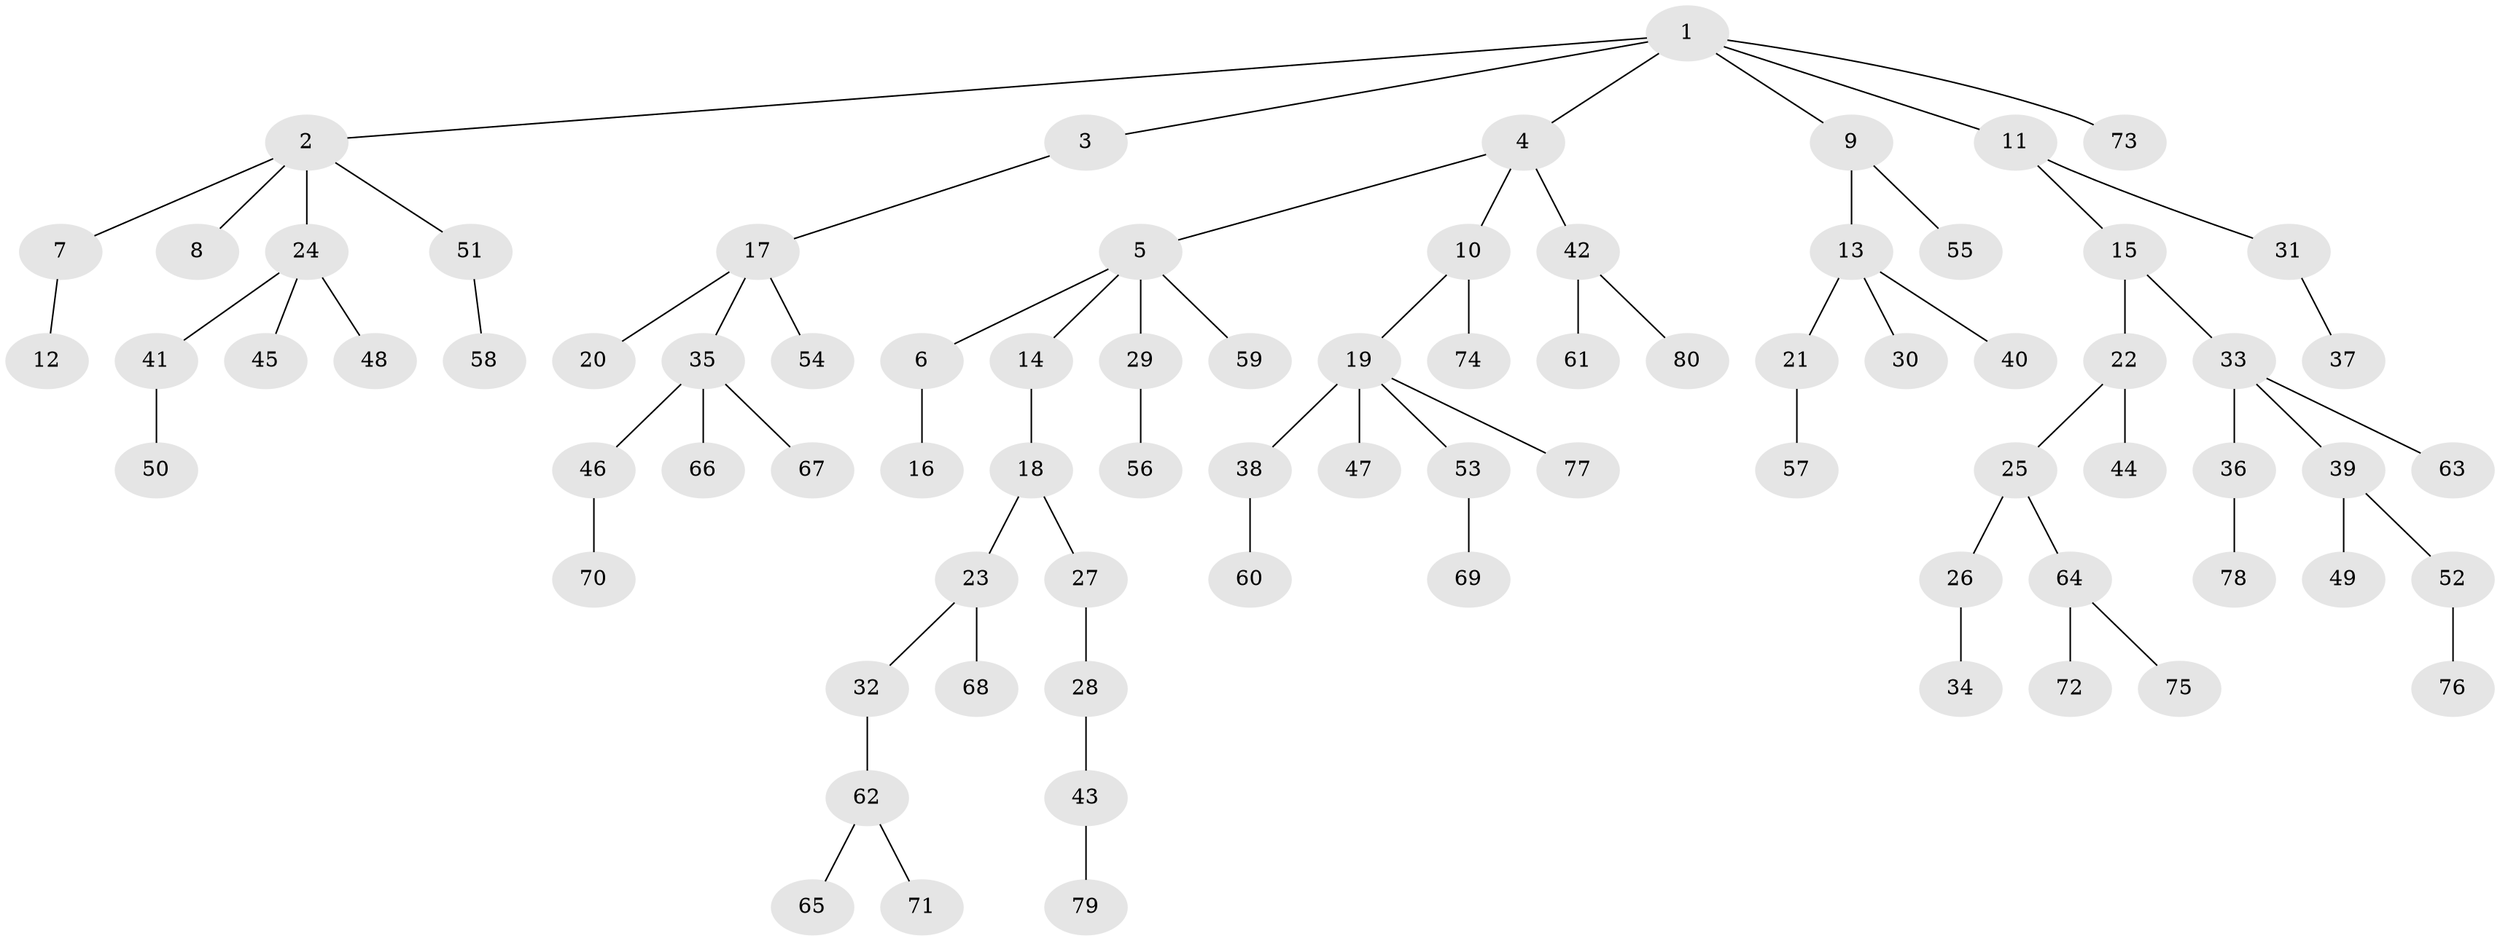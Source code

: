 // coarse degree distribution, {7: 0.0196078431372549, 5: 0.058823529411764705, 2: 0.17647058823529413, 4: 0.0784313725490196, 1: 0.5686274509803921, 3: 0.09803921568627451}
// Generated by graph-tools (version 1.1) at 2025/42/03/06/25 10:42:04]
// undirected, 80 vertices, 79 edges
graph export_dot {
graph [start="1"]
  node [color=gray90,style=filled];
  1;
  2;
  3;
  4;
  5;
  6;
  7;
  8;
  9;
  10;
  11;
  12;
  13;
  14;
  15;
  16;
  17;
  18;
  19;
  20;
  21;
  22;
  23;
  24;
  25;
  26;
  27;
  28;
  29;
  30;
  31;
  32;
  33;
  34;
  35;
  36;
  37;
  38;
  39;
  40;
  41;
  42;
  43;
  44;
  45;
  46;
  47;
  48;
  49;
  50;
  51;
  52;
  53;
  54;
  55;
  56;
  57;
  58;
  59;
  60;
  61;
  62;
  63;
  64;
  65;
  66;
  67;
  68;
  69;
  70;
  71;
  72;
  73;
  74;
  75;
  76;
  77;
  78;
  79;
  80;
  1 -- 2;
  1 -- 3;
  1 -- 4;
  1 -- 9;
  1 -- 11;
  1 -- 73;
  2 -- 7;
  2 -- 8;
  2 -- 24;
  2 -- 51;
  3 -- 17;
  4 -- 5;
  4 -- 10;
  4 -- 42;
  5 -- 6;
  5 -- 14;
  5 -- 29;
  5 -- 59;
  6 -- 16;
  7 -- 12;
  9 -- 13;
  9 -- 55;
  10 -- 19;
  10 -- 74;
  11 -- 15;
  11 -- 31;
  13 -- 21;
  13 -- 30;
  13 -- 40;
  14 -- 18;
  15 -- 22;
  15 -- 33;
  17 -- 20;
  17 -- 35;
  17 -- 54;
  18 -- 23;
  18 -- 27;
  19 -- 38;
  19 -- 47;
  19 -- 53;
  19 -- 77;
  21 -- 57;
  22 -- 25;
  22 -- 44;
  23 -- 32;
  23 -- 68;
  24 -- 41;
  24 -- 45;
  24 -- 48;
  25 -- 26;
  25 -- 64;
  26 -- 34;
  27 -- 28;
  28 -- 43;
  29 -- 56;
  31 -- 37;
  32 -- 62;
  33 -- 36;
  33 -- 39;
  33 -- 63;
  35 -- 46;
  35 -- 66;
  35 -- 67;
  36 -- 78;
  38 -- 60;
  39 -- 49;
  39 -- 52;
  41 -- 50;
  42 -- 61;
  42 -- 80;
  43 -- 79;
  46 -- 70;
  51 -- 58;
  52 -- 76;
  53 -- 69;
  62 -- 65;
  62 -- 71;
  64 -- 72;
  64 -- 75;
}
